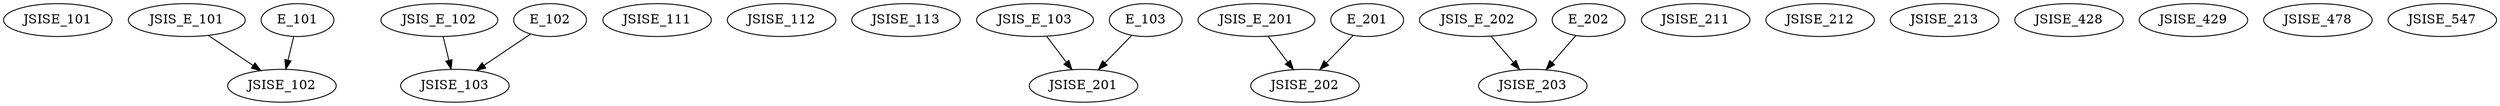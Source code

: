 digraph G {
    JSISE_101;
    edge [color=black];
    JSIS_E_101 -> JSISE_102;
    E_101 -> JSISE_102;
    edge [color=black];
    JSIS_E_102 -> JSISE_103;
    E_102 -> JSISE_103;
    JSISE_111;
    JSISE_112;
    JSISE_113;
    edge [color=black];
    JSIS_E_103 -> JSISE_201;
    E_103 -> JSISE_201;
    edge [color=black];
    JSIS_E_201 -> JSISE_202;
    E_201 -> JSISE_202;
    edge [color=black];
    JSIS_E_202 -> JSISE_203;
    E_202 -> JSISE_203;
    JSISE_211;
    JSISE_212;
    JSISE_213;
    JSISE_428;
    JSISE_429;
    JSISE_478;
    JSISE_547;
}
